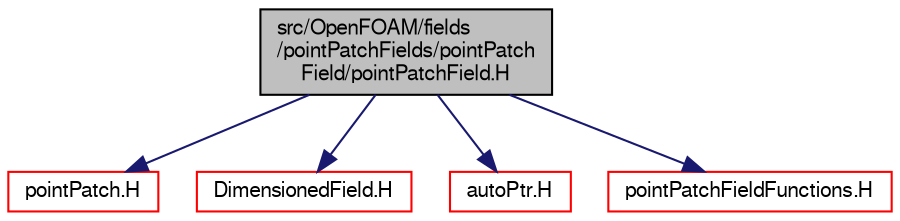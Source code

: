 digraph "src/OpenFOAM/fields/pointPatchFields/pointPatchField/pointPatchField.H"
{
  bgcolor="transparent";
  edge [fontname="FreeSans",fontsize="10",labelfontname="FreeSans",labelfontsize="10"];
  node [fontname="FreeSans",fontsize="10",shape=record];
  Node0 [label="src/OpenFOAM/fields\l/pointPatchFields/pointPatch\lField/pointPatchField.H",height=0.2,width=0.4,color="black", fillcolor="grey75", style="filled", fontcolor="black"];
  Node0 -> Node1 [color="midnightblue",fontsize="10",style="solid",fontname="FreeSans"];
  Node1 [label="pointPatch.H",height=0.2,width=0.4,color="red",URL="$a11513.html"];
  Node0 -> Node108 [color="midnightblue",fontsize="10",style="solid",fontname="FreeSans"];
  Node108 [label="DimensionedField.H",height=0.2,width=0.4,color="red",URL="$a09410.html"];
  Node0 -> Node44 [color="midnightblue",fontsize="10",style="solid",fontname="FreeSans"];
  Node44 [label="autoPtr.H",height=0.2,width=0.4,color="red",URL="$a11078.html"];
  Node0 -> Node139 [color="midnightblue",fontsize="10",style="solid",fontname="FreeSans"];
  Node139 [label="pointPatchFieldFunctions.H",height=0.2,width=0.4,color="red",URL="$a10151.html"];
}
